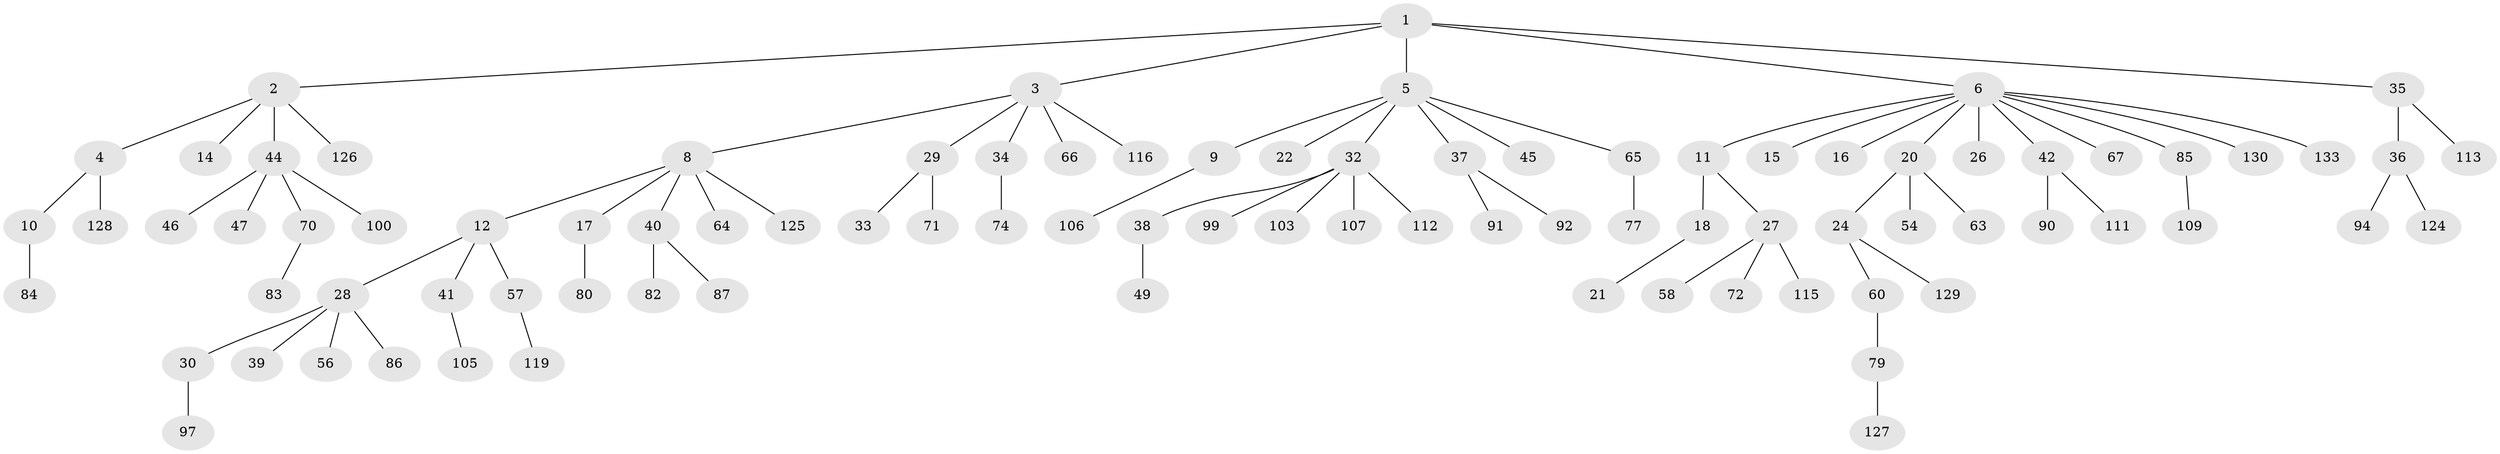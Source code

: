 // original degree distribution, {5: 0.03007518796992481, 6: 0.03007518796992481, 3: 0.11278195488721804, 4: 0.06015037593984962, 7: 0.007518796992481203, 2: 0.2631578947368421, 1: 0.49624060150375937}
// Generated by graph-tools (version 1.1) at 2025/42/03/06/25 10:42:03]
// undirected, 90 vertices, 89 edges
graph export_dot {
graph [start="1"]
  node [color=gray90,style=filled];
  1;
  2 [super="+98"];
  3 [super="+13"];
  4 [super="+31"];
  5 [super="+19"];
  6 [super="+7"];
  8 [super="+23"];
  9 [super="+101"];
  10 [super="+117"];
  11;
  12 [super="+55"];
  14;
  15;
  16 [super="+48"];
  17;
  18;
  20 [super="+51"];
  21 [super="+43"];
  22;
  24 [super="+25"];
  26;
  27 [super="+53"];
  28 [super="+108"];
  29 [super="+118"];
  30 [super="+69"];
  32 [super="+81"];
  33;
  34 [super="+50"];
  35 [super="+102"];
  36 [super="+122"];
  37 [super="+73"];
  38 [super="+59"];
  39 [super="+62"];
  40 [super="+75"];
  41 [super="+52"];
  42 [super="+68"];
  44 [super="+121"];
  45 [super="+120"];
  46 [super="+88"];
  47 [super="+104"];
  49 [super="+76"];
  54;
  56 [super="+123"];
  57 [super="+61"];
  58;
  60;
  63;
  64;
  65 [super="+78"];
  66;
  67;
  70;
  71 [super="+110"];
  72;
  74;
  77 [super="+89"];
  79 [super="+93"];
  80;
  82;
  83 [super="+95"];
  84;
  85 [super="+96"];
  86;
  87;
  90;
  91;
  92;
  94 [super="+114"];
  97;
  99;
  100;
  103;
  105;
  106;
  107;
  109;
  111 [super="+131"];
  112;
  113;
  115;
  116;
  119;
  124 [super="+132"];
  125;
  126;
  127;
  128;
  129;
  130;
  133;
  1 -- 2;
  1 -- 3;
  1 -- 5;
  1 -- 6;
  1 -- 35;
  2 -- 4;
  2 -- 14;
  2 -- 44;
  2 -- 126;
  3 -- 8;
  3 -- 29;
  3 -- 34;
  3 -- 66;
  3 -- 116;
  4 -- 10;
  4 -- 128;
  5 -- 9;
  5 -- 45;
  5 -- 32;
  5 -- 65;
  5 -- 37;
  5 -- 22;
  6 -- 11;
  6 -- 20;
  6 -- 42;
  6 -- 67;
  6 -- 85;
  6 -- 16;
  6 -- 130;
  6 -- 133;
  6 -- 26;
  6 -- 15;
  8 -- 12;
  8 -- 17;
  8 -- 40;
  8 -- 64;
  8 -- 125;
  9 -- 106;
  10 -- 84;
  11 -- 18;
  11 -- 27;
  12 -- 28;
  12 -- 41;
  12 -- 57;
  17 -- 80;
  18 -- 21;
  20 -- 24;
  20 -- 54;
  20 -- 63;
  24 -- 129;
  24 -- 60;
  27 -- 58;
  27 -- 72;
  27 -- 115;
  28 -- 30;
  28 -- 39;
  28 -- 56;
  28 -- 86;
  29 -- 33;
  29 -- 71;
  30 -- 97;
  32 -- 38;
  32 -- 107;
  32 -- 99;
  32 -- 112;
  32 -- 103;
  34 -- 74;
  35 -- 36;
  35 -- 113;
  36 -- 94;
  36 -- 124;
  37 -- 91;
  37 -- 92;
  38 -- 49;
  40 -- 82;
  40 -- 87;
  41 -- 105;
  42 -- 111;
  42 -- 90;
  44 -- 46;
  44 -- 47;
  44 -- 70;
  44 -- 100;
  57 -- 119;
  60 -- 79;
  65 -- 77;
  70 -- 83;
  79 -- 127;
  85 -- 109;
}
